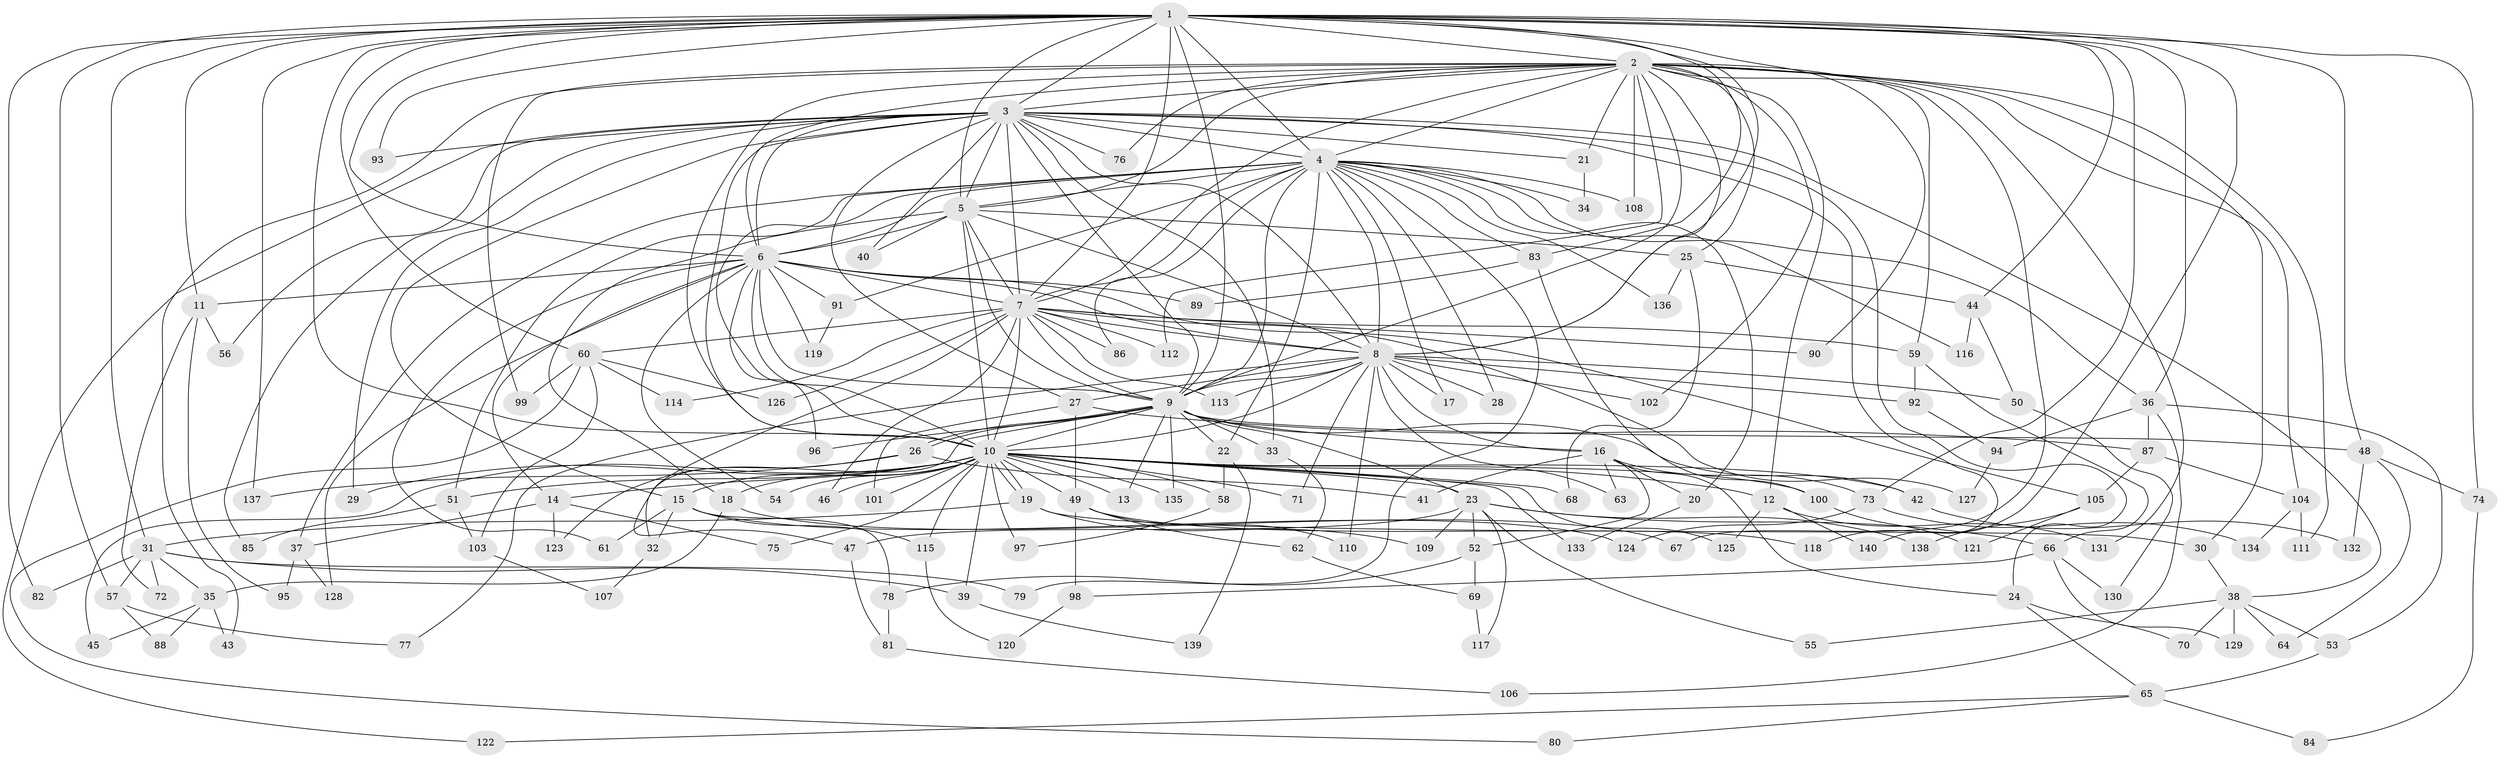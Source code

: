 // Generated by graph-tools (version 1.1) at 2025/34/03/09/25 02:34:51]
// undirected, 140 vertices, 305 edges
graph export_dot {
graph [start="1"]
  node [color=gray90,style=filled];
  1;
  2;
  3;
  4;
  5;
  6;
  7;
  8;
  9;
  10;
  11;
  12;
  13;
  14;
  15;
  16;
  17;
  18;
  19;
  20;
  21;
  22;
  23;
  24;
  25;
  26;
  27;
  28;
  29;
  30;
  31;
  32;
  33;
  34;
  35;
  36;
  37;
  38;
  39;
  40;
  41;
  42;
  43;
  44;
  45;
  46;
  47;
  48;
  49;
  50;
  51;
  52;
  53;
  54;
  55;
  56;
  57;
  58;
  59;
  60;
  61;
  62;
  63;
  64;
  65;
  66;
  67;
  68;
  69;
  70;
  71;
  72;
  73;
  74;
  75;
  76;
  77;
  78;
  79;
  80;
  81;
  82;
  83;
  84;
  85;
  86;
  87;
  88;
  89;
  90;
  91;
  92;
  93;
  94;
  95;
  96;
  97;
  98;
  99;
  100;
  101;
  102;
  103;
  104;
  105;
  106;
  107;
  108;
  109;
  110;
  111;
  112;
  113;
  114;
  115;
  116;
  117;
  118;
  119;
  120;
  121;
  122;
  123;
  124;
  125;
  126;
  127;
  128;
  129;
  130;
  131;
  132;
  133;
  134;
  135;
  136;
  137;
  138;
  139;
  140;
  1 -- 2;
  1 -- 3;
  1 -- 4;
  1 -- 5;
  1 -- 6;
  1 -- 7;
  1 -- 8;
  1 -- 9;
  1 -- 10;
  1 -- 11;
  1 -- 31;
  1 -- 36;
  1 -- 44;
  1 -- 48;
  1 -- 57;
  1 -- 60;
  1 -- 73;
  1 -- 74;
  1 -- 82;
  1 -- 83;
  1 -- 90;
  1 -- 93;
  1 -- 118;
  1 -- 137;
  2 -- 3;
  2 -- 4;
  2 -- 5;
  2 -- 6;
  2 -- 7;
  2 -- 8;
  2 -- 9;
  2 -- 10;
  2 -- 12;
  2 -- 21;
  2 -- 25;
  2 -- 30;
  2 -- 43;
  2 -- 59;
  2 -- 67;
  2 -- 76;
  2 -- 99;
  2 -- 102;
  2 -- 104;
  2 -- 108;
  2 -- 111;
  2 -- 112;
  2 -- 131;
  3 -- 4;
  3 -- 5;
  3 -- 6;
  3 -- 7;
  3 -- 8;
  3 -- 9;
  3 -- 10;
  3 -- 15;
  3 -- 21;
  3 -- 24;
  3 -- 27;
  3 -- 29;
  3 -- 33;
  3 -- 38;
  3 -- 40;
  3 -- 56;
  3 -- 76;
  3 -- 85;
  3 -- 93;
  3 -- 122;
  3 -- 140;
  4 -- 5;
  4 -- 6;
  4 -- 7;
  4 -- 8;
  4 -- 9;
  4 -- 10;
  4 -- 17;
  4 -- 20;
  4 -- 22;
  4 -- 28;
  4 -- 34;
  4 -- 36;
  4 -- 37;
  4 -- 51;
  4 -- 79;
  4 -- 83;
  4 -- 86;
  4 -- 91;
  4 -- 108;
  4 -- 116;
  4 -- 136;
  5 -- 6;
  5 -- 7;
  5 -- 8;
  5 -- 9;
  5 -- 10;
  5 -- 18;
  5 -- 25;
  5 -- 40;
  6 -- 7;
  6 -- 8;
  6 -- 9;
  6 -- 10;
  6 -- 11;
  6 -- 14;
  6 -- 54;
  6 -- 61;
  6 -- 89;
  6 -- 91;
  6 -- 96;
  6 -- 105;
  6 -- 119;
  6 -- 128;
  7 -- 8;
  7 -- 9;
  7 -- 10;
  7 -- 46;
  7 -- 47;
  7 -- 59;
  7 -- 60;
  7 -- 86;
  7 -- 90;
  7 -- 112;
  7 -- 113;
  7 -- 114;
  7 -- 126;
  7 -- 127;
  8 -- 9;
  8 -- 10;
  8 -- 16;
  8 -- 17;
  8 -- 27;
  8 -- 28;
  8 -- 50;
  8 -- 63;
  8 -- 71;
  8 -- 77;
  8 -- 92;
  8 -- 102;
  8 -- 110;
  8 -- 113;
  9 -- 10;
  9 -- 13;
  9 -- 16;
  9 -- 22;
  9 -- 23;
  9 -- 26;
  9 -- 26;
  9 -- 32;
  9 -- 33;
  9 -- 42;
  9 -- 48;
  9 -- 96;
  9 -- 135;
  10 -- 12;
  10 -- 13;
  10 -- 14;
  10 -- 15;
  10 -- 18;
  10 -- 19;
  10 -- 19;
  10 -- 23;
  10 -- 29;
  10 -- 39;
  10 -- 42;
  10 -- 45;
  10 -- 46;
  10 -- 49;
  10 -- 51;
  10 -- 54;
  10 -- 58;
  10 -- 68;
  10 -- 71;
  10 -- 75;
  10 -- 97;
  10 -- 100;
  10 -- 101;
  10 -- 115;
  10 -- 125;
  10 -- 133;
  10 -- 135;
  11 -- 56;
  11 -- 72;
  11 -- 95;
  12 -- 125;
  12 -- 131;
  12 -- 140;
  14 -- 37;
  14 -- 75;
  14 -- 123;
  15 -- 32;
  15 -- 61;
  15 -- 78;
  15 -- 115;
  15 -- 124;
  16 -- 20;
  16 -- 24;
  16 -- 41;
  16 -- 52;
  16 -- 63;
  16 -- 73;
  18 -- 35;
  18 -- 67;
  19 -- 30;
  19 -- 31;
  19 -- 109;
  20 -- 133;
  21 -- 34;
  22 -- 58;
  22 -- 139;
  23 -- 47;
  23 -- 52;
  23 -- 55;
  23 -- 66;
  23 -- 109;
  23 -- 117;
  23 -- 138;
  24 -- 65;
  24 -- 70;
  25 -- 44;
  25 -- 68;
  25 -- 136;
  26 -- 41;
  26 -- 123;
  26 -- 137;
  27 -- 49;
  27 -- 87;
  27 -- 101;
  30 -- 38;
  31 -- 35;
  31 -- 39;
  31 -- 57;
  31 -- 72;
  31 -- 79;
  31 -- 82;
  32 -- 107;
  33 -- 62;
  35 -- 43;
  35 -- 45;
  35 -- 88;
  36 -- 53;
  36 -- 87;
  36 -- 94;
  36 -- 106;
  37 -- 95;
  37 -- 128;
  38 -- 53;
  38 -- 55;
  38 -- 64;
  38 -- 70;
  38 -- 129;
  39 -- 139;
  42 -- 132;
  44 -- 50;
  44 -- 116;
  47 -- 81;
  48 -- 64;
  48 -- 74;
  48 -- 132;
  49 -- 62;
  49 -- 98;
  49 -- 110;
  49 -- 118;
  50 -- 130;
  51 -- 85;
  51 -- 103;
  52 -- 69;
  52 -- 78;
  53 -- 65;
  57 -- 77;
  57 -- 88;
  58 -- 97;
  59 -- 66;
  59 -- 92;
  60 -- 80;
  60 -- 99;
  60 -- 103;
  60 -- 114;
  60 -- 126;
  62 -- 69;
  65 -- 80;
  65 -- 84;
  65 -- 122;
  66 -- 98;
  66 -- 129;
  66 -- 130;
  69 -- 117;
  73 -- 124;
  73 -- 134;
  74 -- 84;
  78 -- 81;
  81 -- 106;
  83 -- 89;
  83 -- 100;
  87 -- 104;
  87 -- 105;
  91 -- 119;
  92 -- 94;
  94 -- 127;
  98 -- 120;
  100 -- 121;
  103 -- 107;
  104 -- 111;
  104 -- 134;
  105 -- 121;
  105 -- 138;
  115 -- 120;
}
